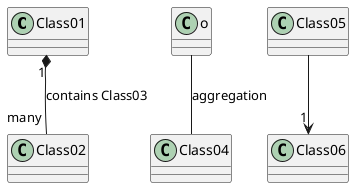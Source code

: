 #类之间的关系

类之间的关系通过下面的符号定义:
继承（extension）    <|--
组合（composition）  *--
聚合（aggregation）  o--
使用”..” 来代替”--” 可以得到点线. 在这些规则下,也可以绘制下列图形

@startuml

Class01 "1" *-- "many" Class02 : contains Class03
o-- Class04 : aggregation
Class05 --> "1" Class06

@enduml